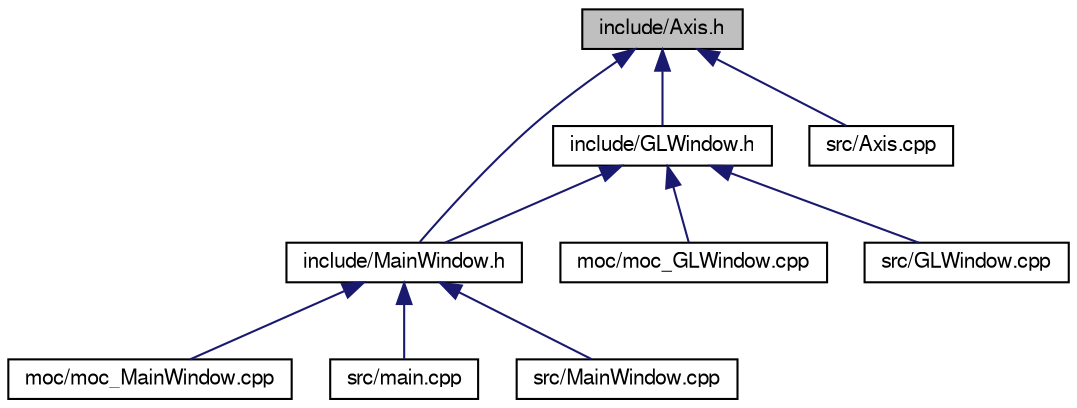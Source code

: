 digraph "include/Axis.h"
{
  edge [fontname="FreeSans",fontsize="10",labelfontname="FreeSans",labelfontsize="10"];
  node [fontname="FreeSans",fontsize="10",shape=record];
  Node1 [label="include/Axis.h",height=0.2,width=0.4,color="black", fillcolor="grey75", style="filled", fontcolor="black"];
  Node1 -> Node2 [dir="back",color="midnightblue",fontsize="10",style="solid"];
  Node2 [label="include/GLWindow.h",height=0.2,width=0.4,color="black", fillcolor="white", style="filled",URL="$GLWindow_8h.html",tooltip="a basic Qt GL window class for ngl demos "];
  Node2 -> Node3 [dir="back",color="midnightblue",fontsize="10",style="solid"];
  Node3 [label="include/MainWindow.h",height=0.2,width=0.4,color="black", fillcolor="white", style="filled",URL="$MainWindow_8h.html",tooltip="The main class for our UI window. "];
  Node3 -> Node4 [dir="back",color="midnightblue",fontsize="10",style="solid"];
  Node4 [label="moc/moc_MainWindow.cpp",height=0.2,width=0.4,color="black", fillcolor="white", style="filled",URL="$moc__MainWindow_8cpp.html"];
  Node3 -> Node5 [dir="back",color="midnightblue",fontsize="10",style="solid"];
  Node5 [label="src/main.cpp",height=0.2,width=0.4,color="black", fillcolor="white", style="filled",URL="$main_8cpp.html",tooltip="construct the new MainWindow and pass control to it "];
  Node3 -> Node6 [dir="back",color="midnightblue",fontsize="10",style="solid"];
  Node6 [label="src/MainWindow.cpp",height=0.2,width=0.4,color="black", fillcolor="white", style="filled",URL="$MainWindow_8cpp.html",tooltip="basic implementation file for the MainWindow class "];
  Node2 -> Node7 [dir="back",color="midnightblue",fontsize="10",style="solid"];
  Node7 [label="moc/moc_GLWindow.cpp",height=0.2,width=0.4,color="black", fillcolor="white", style="filled",URL="$moc__GLWindow_8cpp.html"];
  Node2 -> Node8 [dir="back",color="midnightblue",fontsize="10",style="solid"];
  Node8 [label="src/GLWindow.cpp",height=0.2,width=0.4,color="black", fillcolor="white", style="filled",URL="$GLWindow_8cpp.html",tooltip="basic implementation file for the GLWindow class "];
  Node1 -> Node3 [dir="back",color="midnightblue",fontsize="10",style="solid"];
  Node1 -> Node9 [dir="back",color="midnightblue",fontsize="10",style="solid"];
  Node9 [label="src/Axis.cpp",height=0.2,width=0.4,color="black", fillcolor="white", style="filled",URL="$Axis_8cpp.html"];
}
